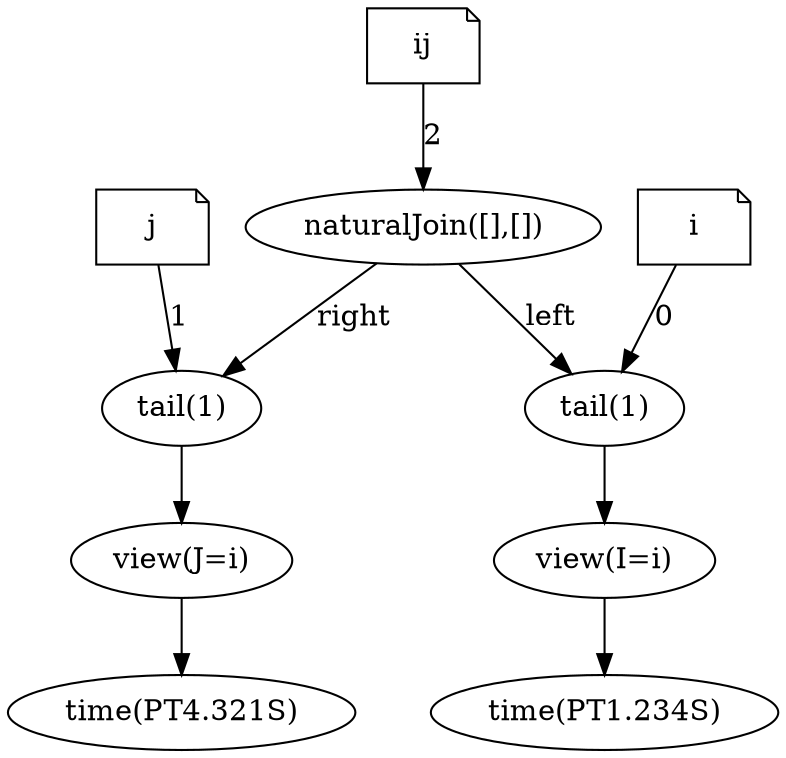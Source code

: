 digraph {
"op_0" ["label"="time(PT1.234S)"]
"op_1" ["label"="view(I=i)"]
"op_2" ["label"="tail(1)"]
"op_3" ["label"="time(PT4.321S)"]
"op_4" ["label"="view(J=i)"]
"op_5" ["label"="tail(1)"]
"op_6" ["label"="naturalJoin([],[])"]
"i" ["shape"="note"]
"j" ["shape"="note"]
"ij" ["shape"="note"]
"op_1" -> "op_0"
"op_2" -> "op_1"
"op_4" -> "op_3"
"op_5" -> "op_4"
"op_6" -> "op_2" ["label"="left"]
"op_6" -> "op_5" ["label"="right"]
"i" -> "op_2" ["label"="0"]
"j" -> "op_5" ["label"="1"]
"ij" -> "op_6" ["label"="2"]
}